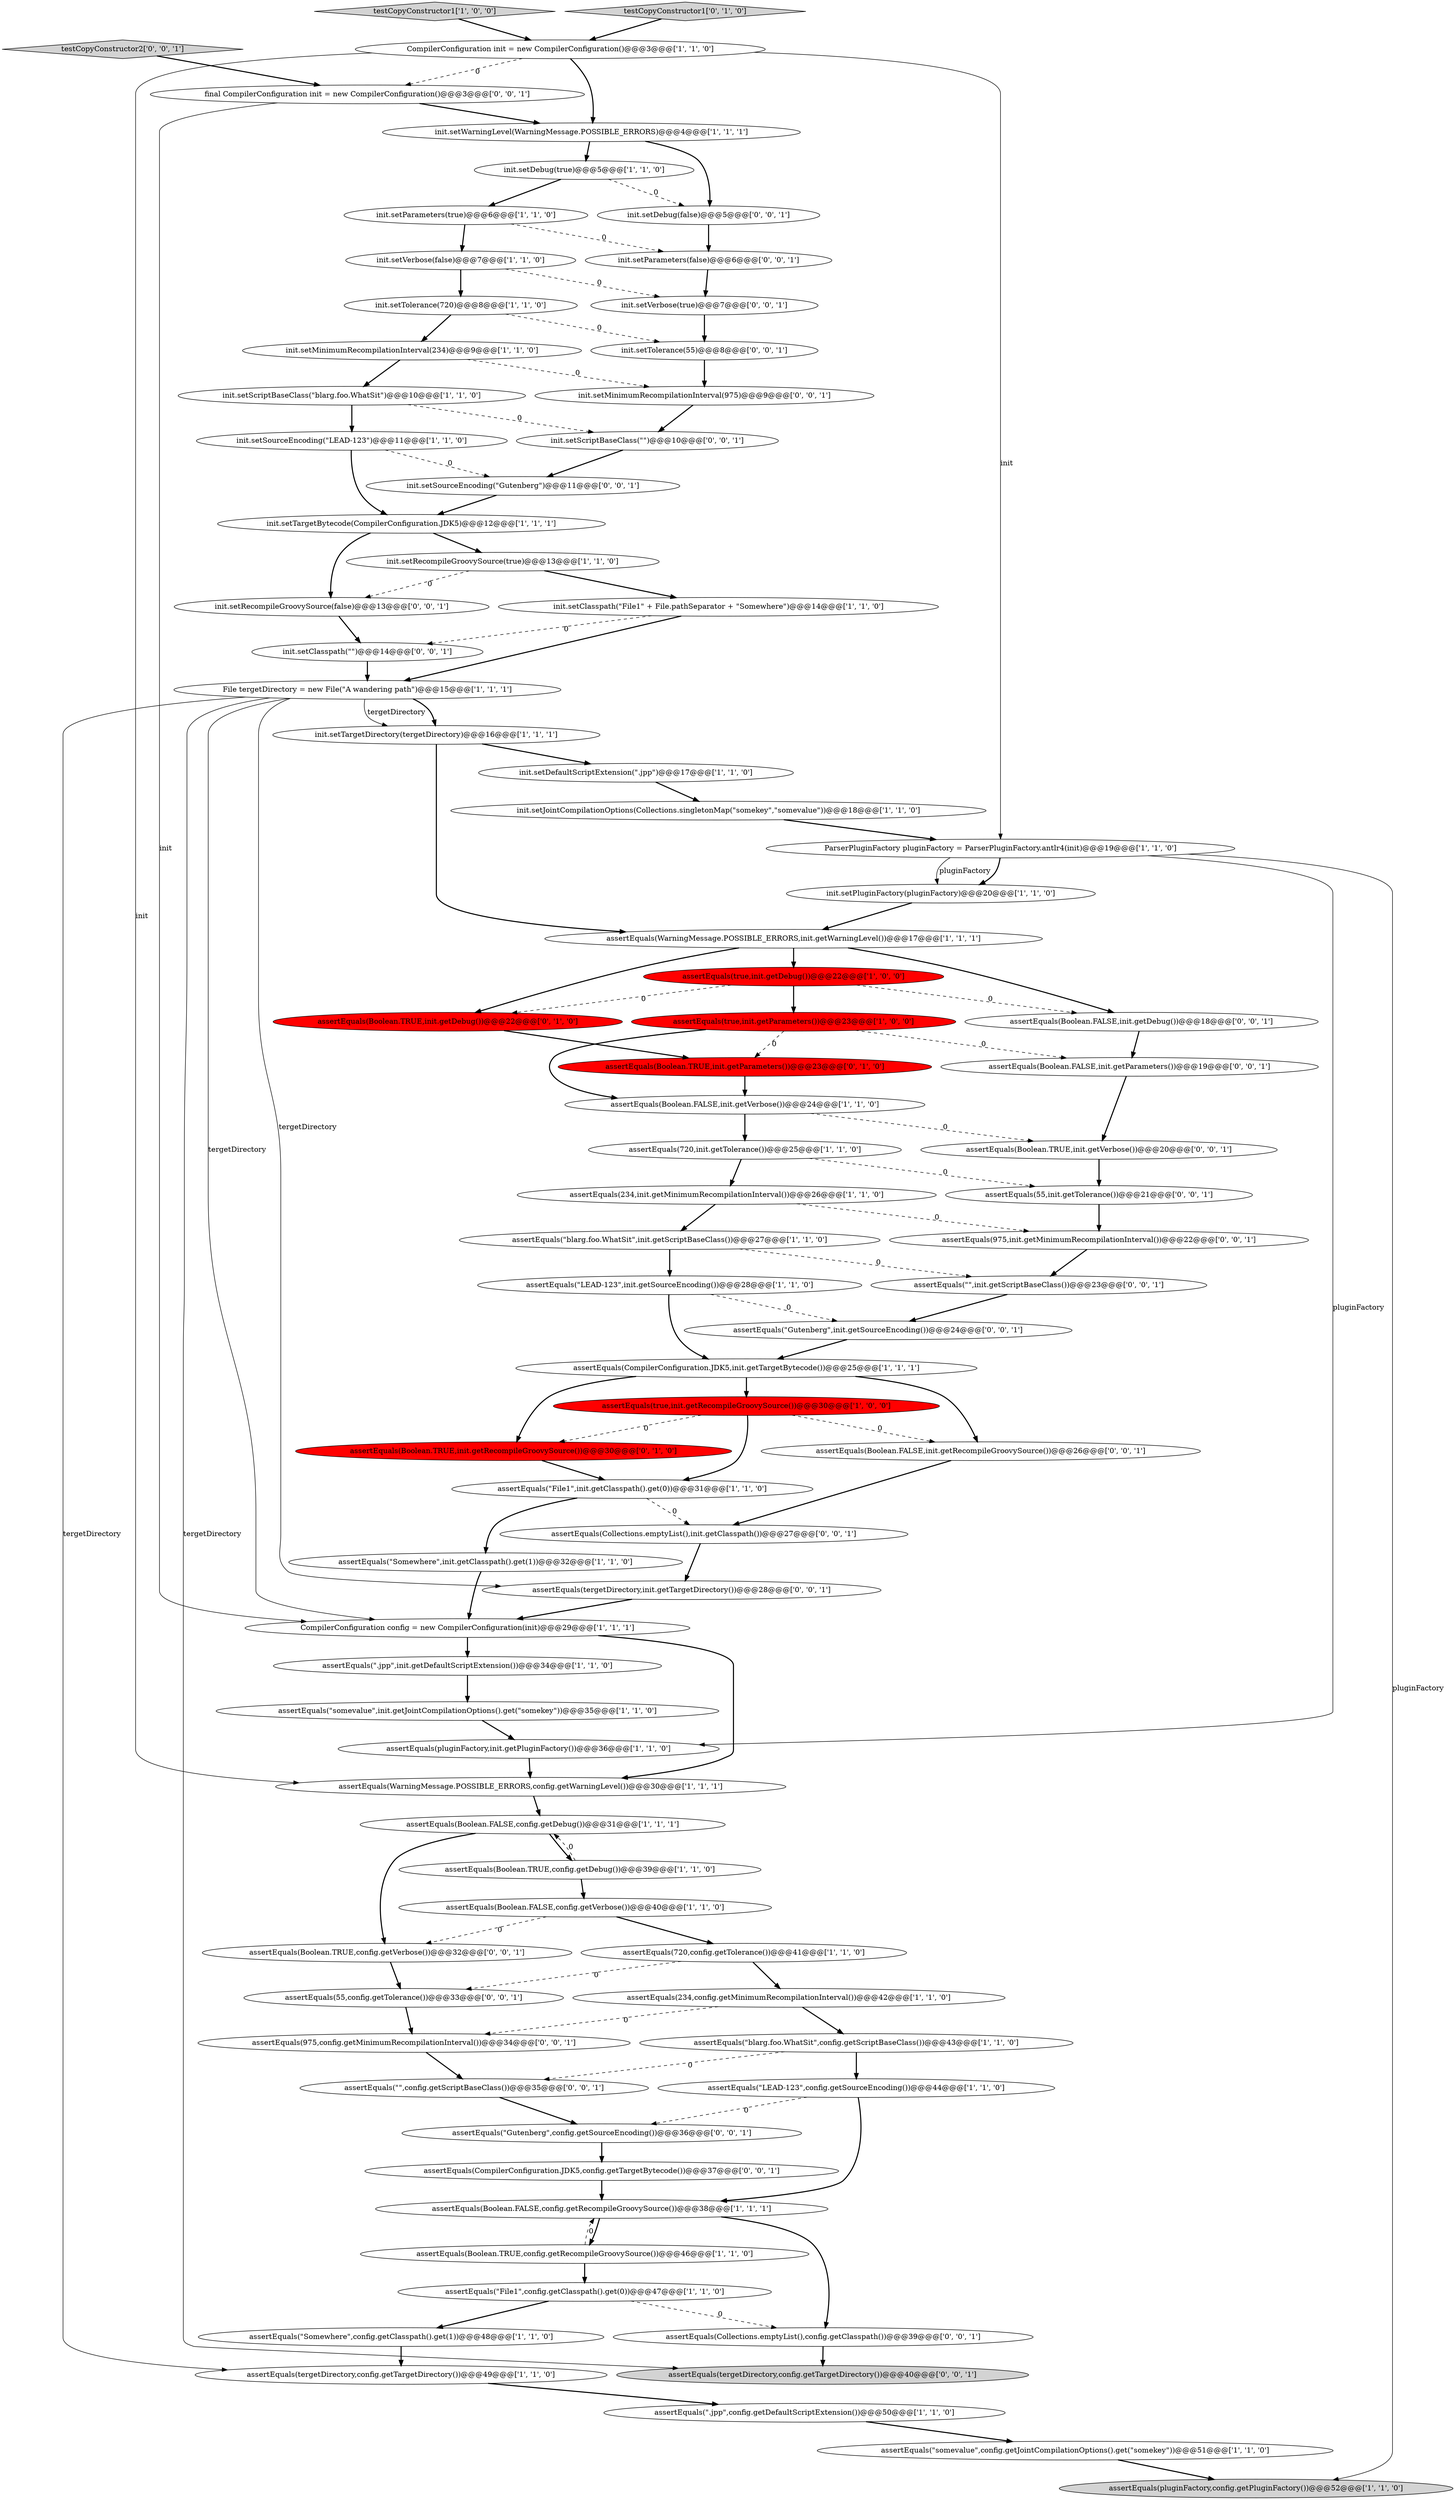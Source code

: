 digraph {
18 [style = filled, label = "init.setTargetBytecode(CompilerConfiguration.JDK5)@@@12@@@['1', '1', '1']", fillcolor = white, shape = ellipse image = "AAA0AAABBB1BBB"];
29 [style = filled, label = "assertEquals(\"Somewhere\",init.getClasspath().get(1))@@@32@@@['1', '1', '0']", fillcolor = white, shape = ellipse image = "AAA0AAABBB1BBB"];
76 [style = filled, label = "assertEquals(CompilerConfiguration.JDK5,config.getTargetBytecode())@@@37@@@['0', '0', '1']", fillcolor = white, shape = ellipse image = "AAA0AAABBB3BBB"];
0 [style = filled, label = "init.setPluginFactory(pluginFactory)@@@20@@@['1', '1', '0']", fillcolor = white, shape = ellipse image = "AAA0AAABBB1BBB"];
32 [style = filled, label = "init.setScriptBaseClass(\"blarg.foo.WhatSit\")@@@10@@@['1', '1', '0']", fillcolor = white, shape = ellipse image = "AAA0AAABBB1BBB"];
46 [style = filled, label = "assertEquals(CompilerConfiguration.JDK5,init.getTargetBytecode())@@@25@@@['1', '1', '1']", fillcolor = white, shape = ellipse image = "AAA0AAABBB1BBB"];
64 [style = filled, label = "init.setScriptBaseClass(\"\")@@@10@@@['0', '0', '1']", fillcolor = white, shape = ellipse image = "AAA0AAABBB3BBB"];
39 [style = filled, label = "init.setTargetDirectory(tergetDirectory)@@@16@@@['1', '1', '1']", fillcolor = white, shape = ellipse image = "AAA0AAABBB1BBB"];
50 [style = filled, label = "init.setWarningLevel(WarningMessage.POSSIBLE_ERRORS)@@@4@@@['1', '1', '1']", fillcolor = white, shape = ellipse image = "AAA0AAABBB1BBB"];
70 [style = filled, label = "assertEquals(Collections.emptyList(),config.getClasspath())@@@39@@@['0', '0', '1']", fillcolor = white, shape = ellipse image = "AAA0AAABBB3BBB"];
44 [style = filled, label = "assertEquals(\"File1\",config.getClasspath().get(0))@@@47@@@['1', '1', '0']", fillcolor = white, shape = ellipse image = "AAA0AAABBB1BBB"];
28 [style = filled, label = "init.setParameters(true)@@@6@@@['1', '1', '0']", fillcolor = white, shape = ellipse image = "AAA0AAABBB1BBB"];
16 [style = filled, label = "assertEquals(true,init.getParameters())@@@23@@@['1', '0', '0']", fillcolor = red, shape = ellipse image = "AAA1AAABBB1BBB"];
36 [style = filled, label = "assertEquals(Boolean.FALSE,config.getDebug())@@@31@@@['1', '1', '1']", fillcolor = white, shape = ellipse image = "AAA0AAABBB1BBB"];
57 [style = filled, label = "assertEquals(\"\",config.getScriptBaseClass())@@@35@@@['0', '0', '1']", fillcolor = white, shape = ellipse image = "AAA0AAABBB3BBB"];
14 [style = filled, label = "init.setTolerance(720)@@@8@@@['1', '1', '0']", fillcolor = white, shape = ellipse image = "AAA0AAABBB1BBB"];
59 [style = filled, label = "assertEquals(\"Gutenberg\",config.getSourceEncoding())@@@36@@@['0', '0', '1']", fillcolor = white, shape = ellipse image = "AAA0AAABBB3BBB"];
73 [style = filled, label = "assertEquals(975,init.getMinimumRecompilationInterval())@@@22@@@['0', '0', '1']", fillcolor = white, shape = ellipse image = "AAA0AAABBB3BBB"];
82 [style = filled, label = "init.setTolerance(55)@@@8@@@['0', '0', '1']", fillcolor = white, shape = ellipse image = "AAA0AAABBB3BBB"];
22 [style = filled, label = "assertEquals(720,config.getTolerance())@@@41@@@['1', '1', '0']", fillcolor = white, shape = ellipse image = "AAA0AAABBB1BBB"];
9 [style = filled, label = "assertEquals(pluginFactory,config.getPluginFactory())@@@52@@@['1', '1', '0']", fillcolor = lightgray, shape = ellipse image = "AAA0AAABBB1BBB"];
48 [style = filled, label = "assertEquals(\".jpp\",config.getDefaultScriptExtension())@@@50@@@['1', '1', '0']", fillcolor = white, shape = ellipse image = "AAA0AAABBB1BBB"];
83 [style = filled, label = "init.setSourceEncoding(\"Gutenberg\")@@@11@@@['0', '0', '1']", fillcolor = white, shape = ellipse image = "AAA0AAABBB3BBB"];
13 [style = filled, label = "File tergetDirectory = new File(\"A wandering path\")@@@15@@@['1', '1', '1']", fillcolor = white, shape = ellipse image = "AAA0AAABBB1BBB"];
54 [style = filled, label = "assertEquals(Boolean.TRUE,init.getRecompileGroovySource())@@@30@@@['0', '1', '0']", fillcolor = red, shape = ellipse image = "AAA1AAABBB2BBB"];
74 [style = filled, label = "assertEquals(\"\",init.getScriptBaseClass())@@@23@@@['0', '0', '1']", fillcolor = white, shape = ellipse image = "AAA0AAABBB3BBB"];
81 [style = filled, label = "assertEquals(55,init.getTolerance())@@@21@@@['0', '0', '1']", fillcolor = white, shape = ellipse image = "AAA0AAABBB3BBB"];
41 [style = filled, label = "init.setSourceEncoding(\"LEAD-123\")@@@11@@@['1', '1', '0']", fillcolor = white, shape = ellipse image = "AAA0AAABBB1BBB"];
49 [style = filled, label = "assertEquals(\"somevalue\",config.getJointCompilationOptions().get(\"somekey\"))@@@51@@@['1', '1', '0']", fillcolor = white, shape = ellipse image = "AAA0AAABBB1BBB"];
33 [style = filled, label = "assertEquals(\"LEAD-123\",config.getSourceEncoding())@@@44@@@['1', '1', '0']", fillcolor = white, shape = ellipse image = "AAA0AAABBB1BBB"];
11 [style = filled, label = "assertEquals(\"File1\",init.getClasspath().get(0))@@@31@@@['1', '1', '0']", fillcolor = white, shape = ellipse image = "AAA0AAABBB1BBB"];
25 [style = filled, label = "assertEquals(WarningMessage.POSSIBLE_ERRORS,init.getWarningLevel())@@@17@@@['1', '1', '1']", fillcolor = white, shape = ellipse image = "AAA0AAABBB1BBB"];
15 [style = filled, label = "init.setDebug(true)@@@5@@@['1', '1', '0']", fillcolor = white, shape = ellipse image = "AAA0AAABBB1BBB"];
20 [style = filled, label = "assertEquals(WarningMessage.POSSIBLE_ERRORS,config.getWarningLevel())@@@30@@@['1', '1', '1']", fillcolor = white, shape = ellipse image = "AAA0AAABBB1BBB"];
26 [style = filled, label = "assertEquals(Boolean.TRUE,config.getDebug())@@@39@@@['1', '1', '0']", fillcolor = white, shape = ellipse image = "AAA0AAABBB1BBB"];
45 [style = filled, label = "assertEquals(\"blarg.foo.WhatSit\",init.getScriptBaseClass())@@@27@@@['1', '1', '0']", fillcolor = white, shape = ellipse image = "AAA0AAABBB1BBB"];
21 [style = filled, label = "init.setDefaultScriptExtension(\".jpp\")@@@17@@@['1', '1', '0']", fillcolor = white, shape = ellipse image = "AAA0AAABBB1BBB"];
69 [style = filled, label = "assertEquals(tergetDirectory,config.getTargetDirectory())@@@40@@@['0', '0', '1']", fillcolor = lightgray, shape = ellipse image = "AAA0AAABBB3BBB"];
19 [style = filled, label = "assertEquals(true,init.getRecompileGroovySource())@@@30@@@['1', '0', '0']", fillcolor = red, shape = ellipse image = "AAA1AAABBB1BBB"];
68 [style = filled, label = "assertEquals(\"Gutenberg\",init.getSourceEncoding())@@@24@@@['0', '0', '1']", fillcolor = white, shape = ellipse image = "AAA0AAABBB3BBB"];
6 [style = filled, label = "assertEquals(Boolean.FALSE,config.getRecompileGroovySource())@@@38@@@['1', '1', '1']", fillcolor = white, shape = ellipse image = "AAA0AAABBB1BBB"];
80 [style = filled, label = "assertEquals(tergetDirectory,init.getTargetDirectory())@@@28@@@['0', '0', '1']", fillcolor = white, shape = ellipse image = "AAA0AAABBB3BBB"];
56 [style = filled, label = "assertEquals(Boolean.FALSE,init.getParameters())@@@19@@@['0', '0', '1']", fillcolor = white, shape = ellipse image = "AAA0AAABBB3BBB"];
37 [style = filled, label = "assertEquals(720,init.getTolerance())@@@25@@@['1', '1', '0']", fillcolor = white, shape = ellipse image = "AAA0AAABBB1BBB"];
51 [style = filled, label = "assertEquals(Boolean.TRUE,init.getDebug())@@@22@@@['0', '1', '0']", fillcolor = red, shape = ellipse image = "AAA1AAABBB2BBB"];
61 [style = filled, label = "init.setRecompileGroovySource(false)@@@13@@@['0', '0', '1']", fillcolor = white, shape = ellipse image = "AAA0AAABBB3BBB"];
27 [style = filled, label = "CompilerConfiguration config = new CompilerConfiguration(init)@@@29@@@['1', '1', '1']", fillcolor = white, shape = ellipse image = "AAA0AAABBB1BBB"];
17 [style = filled, label = "assertEquals(tergetDirectory,config.getTargetDirectory())@@@49@@@['1', '1', '0']", fillcolor = white, shape = ellipse image = "AAA0AAABBB1BBB"];
67 [style = filled, label = "assertEquals(975,config.getMinimumRecompilationInterval())@@@34@@@['0', '0', '1']", fillcolor = white, shape = ellipse image = "AAA0AAABBB3BBB"];
60 [style = filled, label = "testCopyConstructor2['0', '0', '1']", fillcolor = lightgray, shape = diamond image = "AAA0AAABBB3BBB"];
24 [style = filled, label = "testCopyConstructor1['1', '0', '0']", fillcolor = lightgray, shape = diamond image = "AAA0AAABBB1BBB"];
4 [style = filled, label = "assertEquals(\".jpp\",init.getDefaultScriptExtension())@@@34@@@['1', '1', '0']", fillcolor = white, shape = ellipse image = "AAA0AAABBB1BBB"];
34 [style = filled, label = "init.setRecompileGroovySource(true)@@@13@@@['1', '1', '0']", fillcolor = white, shape = ellipse image = "AAA0AAABBB1BBB"];
23 [style = filled, label = "init.setJointCompilationOptions(Collections.singletonMap(\"somekey\",\"somevalue\"))@@@18@@@['1', '1', '0']", fillcolor = white, shape = ellipse image = "AAA0AAABBB1BBB"];
3 [style = filled, label = "assertEquals(\"LEAD-123\",init.getSourceEncoding())@@@28@@@['1', '1', '0']", fillcolor = white, shape = ellipse image = "AAA0AAABBB1BBB"];
65 [style = filled, label = "assertEquals(55,config.getTolerance())@@@33@@@['0', '0', '1']", fillcolor = white, shape = ellipse image = "AAA0AAABBB3BBB"];
71 [style = filled, label = "assertEquals(Boolean.TRUE,config.getVerbose())@@@32@@@['0', '0', '1']", fillcolor = white, shape = ellipse image = "AAA0AAABBB3BBB"];
72 [style = filled, label = "init.setClasspath(\"\")@@@14@@@['0', '0', '1']", fillcolor = white, shape = ellipse image = "AAA0AAABBB3BBB"];
43 [style = filled, label = "ParserPluginFactory pluginFactory = ParserPluginFactory.antlr4(init)@@@19@@@['1', '1', '0']", fillcolor = white, shape = ellipse image = "AAA0AAABBB1BBB"];
77 [style = filled, label = "assertEquals(Boolean.TRUE,init.getVerbose())@@@20@@@['0', '0', '1']", fillcolor = white, shape = ellipse image = "AAA0AAABBB3BBB"];
62 [style = filled, label = "assertEquals(Boolean.FALSE,init.getRecompileGroovySource())@@@26@@@['0', '0', '1']", fillcolor = white, shape = ellipse image = "AAA0AAABBB3BBB"];
78 [style = filled, label = "final CompilerConfiguration init = new CompilerConfiguration()@@@3@@@['0', '0', '1']", fillcolor = white, shape = ellipse image = "AAA0AAABBB3BBB"];
58 [style = filled, label = "assertEquals(Boolean.FALSE,init.getDebug())@@@18@@@['0', '0', '1']", fillcolor = white, shape = ellipse image = "AAA0AAABBB3BBB"];
2 [style = filled, label = "init.setMinimumRecompilationInterval(234)@@@9@@@['1', '1', '0']", fillcolor = white, shape = ellipse image = "AAA0AAABBB1BBB"];
55 [style = filled, label = "init.setMinimumRecompilationInterval(975)@@@9@@@['0', '0', '1']", fillcolor = white, shape = ellipse image = "AAA0AAABBB3BBB"];
30 [style = filled, label = "CompilerConfiguration init = new CompilerConfiguration()@@@3@@@['1', '1', '0']", fillcolor = white, shape = ellipse image = "AAA0AAABBB1BBB"];
31 [style = filled, label = "assertEquals(234,init.getMinimumRecompilationInterval())@@@26@@@['1', '1', '0']", fillcolor = white, shape = ellipse image = "AAA0AAABBB1BBB"];
5 [style = filled, label = "init.setClasspath(\"File1\" + File.pathSeparator + \"Somewhere\")@@@14@@@['1', '1', '0']", fillcolor = white, shape = ellipse image = "AAA0AAABBB1BBB"];
63 [style = filled, label = "init.setParameters(false)@@@6@@@['0', '0', '1']", fillcolor = white, shape = ellipse image = "AAA0AAABBB3BBB"];
66 [style = filled, label = "init.setVerbose(true)@@@7@@@['0', '0', '1']", fillcolor = white, shape = ellipse image = "AAA0AAABBB3BBB"];
8 [style = filled, label = "assertEquals(\"blarg.foo.WhatSit\",config.getScriptBaseClass())@@@43@@@['1', '1', '0']", fillcolor = white, shape = ellipse image = "AAA0AAABBB1BBB"];
38 [style = filled, label = "assertEquals(\"somevalue\",init.getJointCompilationOptions().get(\"somekey\"))@@@35@@@['1', '1', '0']", fillcolor = white, shape = ellipse image = "AAA0AAABBB1BBB"];
7 [style = filled, label = "assertEquals(234,config.getMinimumRecompilationInterval())@@@42@@@['1', '1', '0']", fillcolor = white, shape = ellipse image = "AAA0AAABBB1BBB"];
40 [style = filled, label = "init.setVerbose(false)@@@7@@@['1', '1', '0']", fillcolor = white, shape = ellipse image = "AAA0AAABBB1BBB"];
42 [style = filled, label = "assertEquals(\"Somewhere\",config.getClasspath().get(1))@@@48@@@['1', '1', '0']", fillcolor = white, shape = ellipse image = "AAA0AAABBB1BBB"];
52 [style = filled, label = "testCopyConstructor1['0', '1', '0']", fillcolor = lightgray, shape = diamond image = "AAA0AAABBB2BBB"];
35 [style = filled, label = "assertEquals(Boolean.FALSE,init.getVerbose())@@@24@@@['1', '1', '0']", fillcolor = white, shape = ellipse image = "AAA0AAABBB1BBB"];
79 [style = filled, label = "init.setDebug(false)@@@5@@@['0', '0', '1']", fillcolor = white, shape = ellipse image = "AAA0AAABBB3BBB"];
53 [style = filled, label = "assertEquals(Boolean.TRUE,init.getParameters())@@@23@@@['0', '1', '0']", fillcolor = red, shape = ellipse image = "AAA1AAABBB2BBB"];
12 [style = filled, label = "assertEquals(Boolean.TRUE,config.getRecompileGroovySource())@@@46@@@['1', '1', '0']", fillcolor = white, shape = ellipse image = "AAA0AAABBB1BBB"];
1 [style = filled, label = "assertEquals(Boolean.FALSE,config.getVerbose())@@@40@@@['1', '1', '0']", fillcolor = white, shape = ellipse image = "AAA0AAABBB1BBB"];
75 [style = filled, label = "assertEquals(Collections.emptyList(),init.getClasspath())@@@27@@@['0', '0', '1']", fillcolor = white, shape = ellipse image = "AAA0AAABBB3BBB"];
47 [style = filled, label = "assertEquals(pluginFactory,init.getPluginFactory())@@@36@@@['1', '1', '0']", fillcolor = white, shape = ellipse image = "AAA0AAABBB1BBB"];
10 [style = filled, label = "assertEquals(true,init.getDebug())@@@22@@@['1', '0', '0']", fillcolor = red, shape = ellipse image = "AAA1AAABBB1BBB"];
65->67 [style = bold, label=""];
6->70 [style = bold, label=""];
70->69 [style = bold, label=""];
12->44 [style = bold, label=""];
1->71 [style = dashed, label="0"];
81->73 [style = bold, label=""];
37->81 [style = dashed, label="0"];
31->73 [style = dashed, label="0"];
73->74 [style = bold, label=""];
11->29 [style = bold, label=""];
51->53 [style = bold, label=""];
19->11 [style = bold, label=""];
78->27 [style = solid, label="init"];
57->59 [style = bold, label=""];
30->20 [style = solid, label="init"];
7->8 [style = bold, label=""];
24->30 [style = bold, label=""];
60->78 [style = bold, label=""];
63->66 [style = bold, label=""];
10->51 [style = dashed, label="0"];
10->58 [style = dashed, label="0"];
18->61 [style = bold, label=""];
46->54 [style = bold, label=""];
35->37 [style = bold, label=""];
0->25 [style = bold, label=""];
37->31 [style = bold, label=""];
32->64 [style = dashed, label="0"];
25->58 [style = bold, label=""];
28->63 [style = dashed, label="0"];
67->57 [style = bold, label=""];
43->0 [style = bold, label=""];
25->10 [style = bold, label=""];
15->79 [style = dashed, label="0"];
2->32 [style = bold, label=""];
55->64 [style = bold, label=""];
71->65 [style = bold, label=""];
19->62 [style = dashed, label="0"];
25->51 [style = bold, label=""];
72->13 [style = bold, label=""];
3->46 [style = bold, label=""];
48->49 [style = bold, label=""];
4->38 [style = bold, label=""];
36->71 [style = bold, label=""];
19->54 [style = dashed, label="0"];
79->63 [style = bold, label=""];
26->1 [style = bold, label=""];
22->7 [style = bold, label=""];
58->56 [style = bold, label=""];
78->50 [style = bold, label=""];
34->61 [style = dashed, label="0"];
53->35 [style = bold, label=""];
29->27 [style = bold, label=""];
77->81 [style = bold, label=""];
41->83 [style = dashed, label="0"];
22->65 [style = dashed, label="0"];
5->72 [style = dashed, label="0"];
38->47 [style = bold, label=""];
35->77 [style = dashed, label="0"];
46->19 [style = bold, label=""];
39->25 [style = bold, label=""];
14->82 [style = dashed, label="0"];
27->20 [style = bold, label=""];
61->72 [style = bold, label=""];
21->23 [style = bold, label=""];
80->27 [style = bold, label=""];
83->18 [style = bold, label=""];
8->33 [style = bold, label=""];
44->42 [style = bold, label=""];
40->66 [style = dashed, label="0"];
54->11 [style = bold, label=""];
62->75 [style = bold, label=""];
18->34 [style = bold, label=""];
23->43 [style = bold, label=""];
8->57 [style = dashed, label="0"];
13->17 [style = solid, label="tergetDirectory"];
13->39 [style = bold, label=""];
56->77 [style = bold, label=""];
16->53 [style = dashed, label="0"];
2->55 [style = dashed, label="0"];
30->50 [style = bold, label=""];
11->75 [style = dashed, label="0"];
13->69 [style = solid, label="tergetDirectory"];
39->21 [style = bold, label=""];
7->67 [style = dashed, label="0"];
12->6 [style = dashed, label="0"];
13->39 [style = solid, label="tergetDirectory"];
10->16 [style = bold, label=""];
15->28 [style = bold, label=""];
66->82 [style = bold, label=""];
5->13 [style = bold, label=""];
74->68 [style = bold, label=""];
40->14 [style = bold, label=""];
82->55 [style = bold, label=""];
32->41 [style = bold, label=""];
14->2 [style = bold, label=""];
59->76 [style = bold, label=""];
50->15 [style = bold, label=""];
41->18 [style = bold, label=""];
44->70 [style = dashed, label="0"];
20->36 [style = bold, label=""];
6->12 [style = bold, label=""];
75->80 [style = bold, label=""];
28->40 [style = bold, label=""];
30->78 [style = dashed, label="0"];
43->9 [style = solid, label="pluginFactory"];
68->46 [style = bold, label=""];
45->3 [style = bold, label=""];
34->5 [style = bold, label=""];
33->6 [style = bold, label=""];
45->74 [style = dashed, label="0"];
42->17 [style = bold, label=""];
36->26 [style = bold, label=""];
76->6 [style = bold, label=""];
43->0 [style = solid, label="pluginFactory"];
1->22 [style = bold, label=""];
13->80 [style = solid, label="tergetDirectory"];
27->4 [style = bold, label=""];
3->68 [style = dashed, label="0"];
16->56 [style = dashed, label="0"];
13->27 [style = solid, label="tergetDirectory"];
43->47 [style = solid, label="pluginFactory"];
50->79 [style = bold, label=""];
47->20 [style = bold, label=""];
17->48 [style = bold, label=""];
64->83 [style = bold, label=""];
30->43 [style = solid, label="init"];
26->36 [style = dashed, label="0"];
33->59 [style = dashed, label="0"];
16->35 [style = bold, label=""];
49->9 [style = bold, label=""];
46->62 [style = bold, label=""];
31->45 [style = bold, label=""];
52->30 [style = bold, label=""];
}
